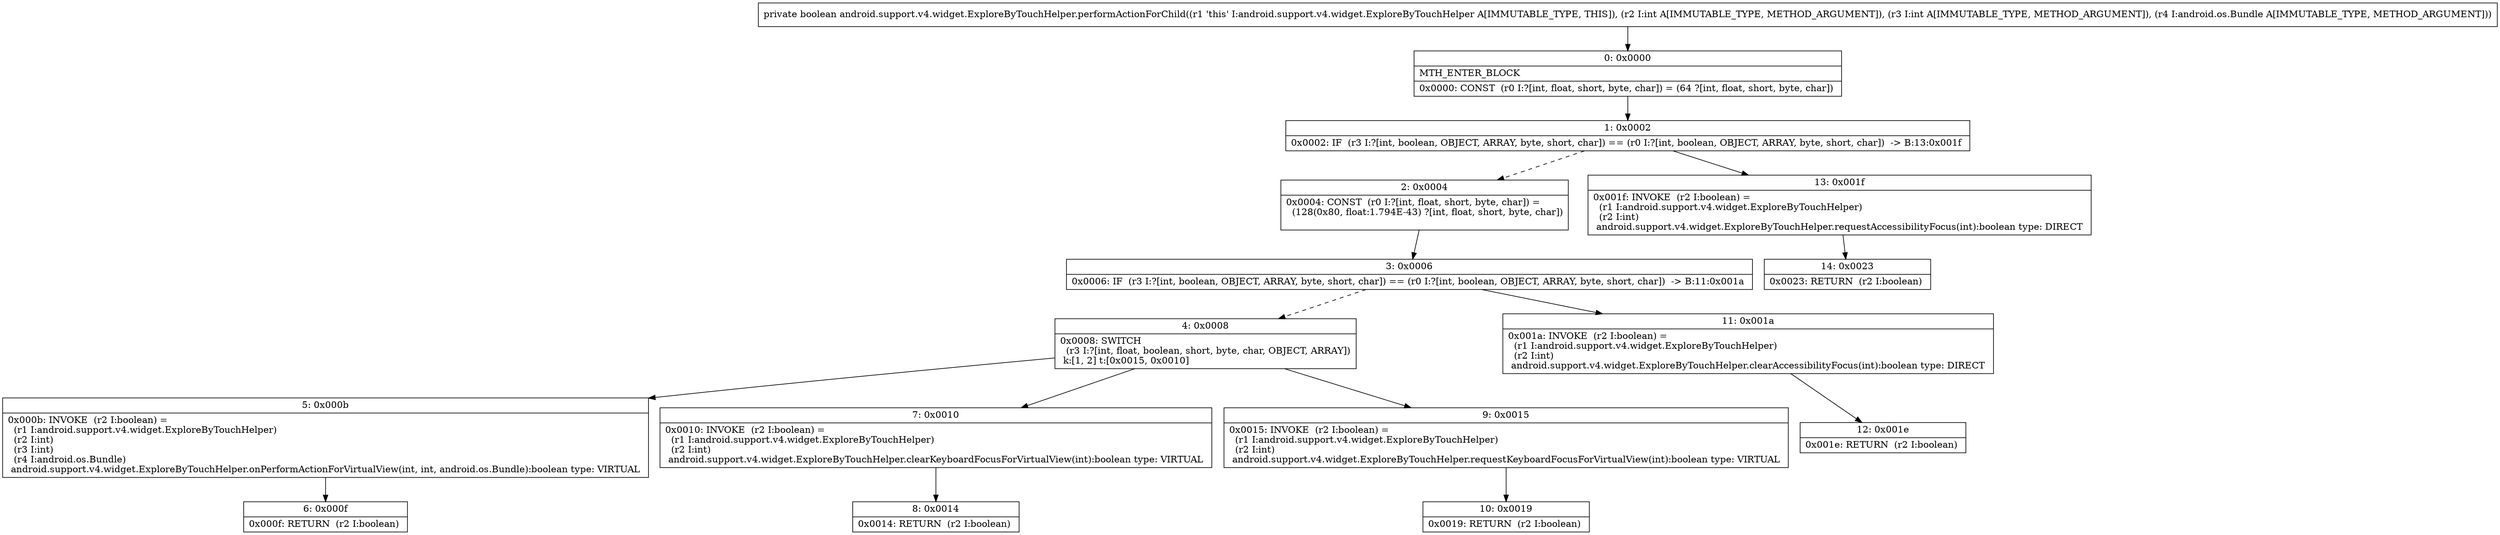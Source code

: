 digraph "CFG forandroid.support.v4.widget.ExploreByTouchHelper.performActionForChild(IILandroid\/os\/Bundle;)Z" {
Node_0 [shape=record,label="{0\:\ 0x0000|MTH_ENTER_BLOCK\l|0x0000: CONST  (r0 I:?[int, float, short, byte, char]) = (64 ?[int, float, short, byte, char]) \l}"];
Node_1 [shape=record,label="{1\:\ 0x0002|0x0002: IF  (r3 I:?[int, boolean, OBJECT, ARRAY, byte, short, char]) == (r0 I:?[int, boolean, OBJECT, ARRAY, byte, short, char])  \-\> B:13:0x001f \l}"];
Node_2 [shape=record,label="{2\:\ 0x0004|0x0004: CONST  (r0 I:?[int, float, short, byte, char]) = \l  (128(0x80, float:1.794E\-43) ?[int, float, short, byte, char])\l \l}"];
Node_3 [shape=record,label="{3\:\ 0x0006|0x0006: IF  (r3 I:?[int, boolean, OBJECT, ARRAY, byte, short, char]) == (r0 I:?[int, boolean, OBJECT, ARRAY, byte, short, char])  \-\> B:11:0x001a \l}"];
Node_4 [shape=record,label="{4\:\ 0x0008|0x0008: SWITCH  \l  (r3 I:?[int, float, boolean, short, byte, char, OBJECT, ARRAY])\l k:[1, 2] t:[0x0015, 0x0010] \l}"];
Node_5 [shape=record,label="{5\:\ 0x000b|0x000b: INVOKE  (r2 I:boolean) = \l  (r1 I:android.support.v4.widget.ExploreByTouchHelper)\l  (r2 I:int)\l  (r3 I:int)\l  (r4 I:android.os.Bundle)\l android.support.v4.widget.ExploreByTouchHelper.onPerformActionForVirtualView(int, int, android.os.Bundle):boolean type: VIRTUAL \l}"];
Node_6 [shape=record,label="{6\:\ 0x000f|0x000f: RETURN  (r2 I:boolean) \l}"];
Node_7 [shape=record,label="{7\:\ 0x0010|0x0010: INVOKE  (r2 I:boolean) = \l  (r1 I:android.support.v4.widget.ExploreByTouchHelper)\l  (r2 I:int)\l android.support.v4.widget.ExploreByTouchHelper.clearKeyboardFocusForVirtualView(int):boolean type: VIRTUAL \l}"];
Node_8 [shape=record,label="{8\:\ 0x0014|0x0014: RETURN  (r2 I:boolean) \l}"];
Node_9 [shape=record,label="{9\:\ 0x0015|0x0015: INVOKE  (r2 I:boolean) = \l  (r1 I:android.support.v4.widget.ExploreByTouchHelper)\l  (r2 I:int)\l android.support.v4.widget.ExploreByTouchHelper.requestKeyboardFocusForVirtualView(int):boolean type: VIRTUAL \l}"];
Node_10 [shape=record,label="{10\:\ 0x0019|0x0019: RETURN  (r2 I:boolean) \l}"];
Node_11 [shape=record,label="{11\:\ 0x001a|0x001a: INVOKE  (r2 I:boolean) = \l  (r1 I:android.support.v4.widget.ExploreByTouchHelper)\l  (r2 I:int)\l android.support.v4.widget.ExploreByTouchHelper.clearAccessibilityFocus(int):boolean type: DIRECT \l}"];
Node_12 [shape=record,label="{12\:\ 0x001e|0x001e: RETURN  (r2 I:boolean) \l}"];
Node_13 [shape=record,label="{13\:\ 0x001f|0x001f: INVOKE  (r2 I:boolean) = \l  (r1 I:android.support.v4.widget.ExploreByTouchHelper)\l  (r2 I:int)\l android.support.v4.widget.ExploreByTouchHelper.requestAccessibilityFocus(int):boolean type: DIRECT \l}"];
Node_14 [shape=record,label="{14\:\ 0x0023|0x0023: RETURN  (r2 I:boolean) \l}"];
MethodNode[shape=record,label="{private boolean android.support.v4.widget.ExploreByTouchHelper.performActionForChild((r1 'this' I:android.support.v4.widget.ExploreByTouchHelper A[IMMUTABLE_TYPE, THIS]), (r2 I:int A[IMMUTABLE_TYPE, METHOD_ARGUMENT]), (r3 I:int A[IMMUTABLE_TYPE, METHOD_ARGUMENT]), (r4 I:android.os.Bundle A[IMMUTABLE_TYPE, METHOD_ARGUMENT])) }"];
MethodNode -> Node_0;
Node_0 -> Node_1;
Node_1 -> Node_2[style=dashed];
Node_1 -> Node_13;
Node_2 -> Node_3;
Node_3 -> Node_4[style=dashed];
Node_3 -> Node_11;
Node_4 -> Node_5;
Node_4 -> Node_7;
Node_4 -> Node_9;
Node_5 -> Node_6;
Node_7 -> Node_8;
Node_9 -> Node_10;
Node_11 -> Node_12;
Node_13 -> Node_14;
}

